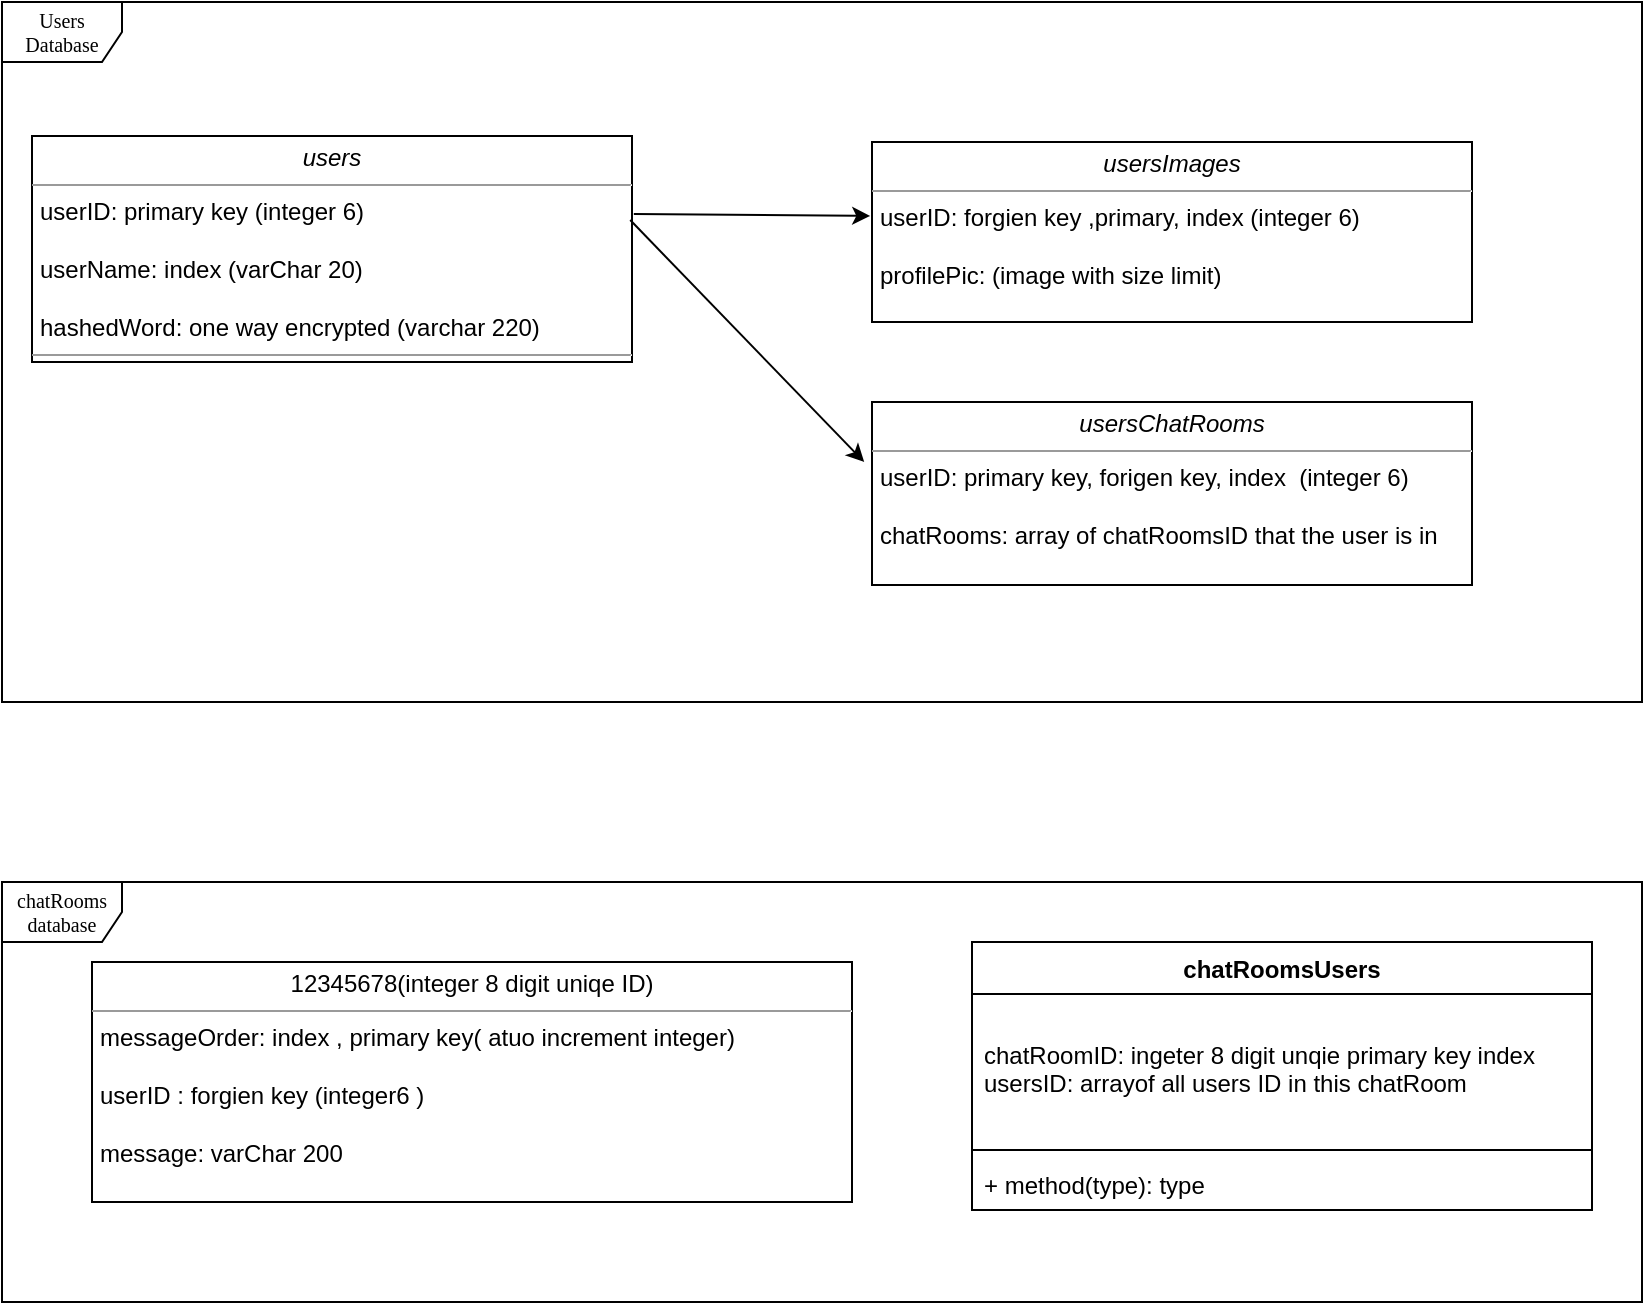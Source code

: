 <mxfile version="12.7.8" type="device"><diagram name="Page-1" id="c4acf3e9-155e-7222-9cf6-157b1a14988f"><mxGraphModel dx="1349" dy="502" grid="1" gridSize="10" guides="1" tooltips="1" connect="1" arrows="1" fold="1" page="1" pageScale="1" pageWidth="850" pageHeight="1100" background="#ffffff" math="0" shadow="0"><root><mxCell id="0"/><mxCell id="1" parent="0"/><mxCell id="17acba5748e5396b-1" value="Users Database" style="shape=umlFrame;whiteSpace=wrap;html=1;rounded=0;shadow=0;comic=0;labelBackgroundColor=none;strokeWidth=1;fontFamily=Verdana;fontSize=10;align=center;" parent="1" vertex="1"><mxGeometry x="15" y="20" width="820" height="350" as="geometry"/></mxCell><mxCell id="5d2195bd80daf111-18" value="&lt;p style=&quot;margin: 0px ; margin-top: 4px ; text-align: center&quot;&gt;&lt;i&gt;users&lt;/i&gt;&lt;br&gt;&lt;/p&gt;&lt;hr size=&quot;1&quot;&gt;&lt;p style=&quot;margin: 0px ; margin-left: 4px&quot;&gt;userID: primary key (integer 6)&lt;/p&gt;&lt;p style=&quot;margin: 0px ; margin-left: 4px&quot;&gt;&lt;br&gt;&lt;/p&gt;&lt;p style=&quot;margin: 0px ; margin-left: 4px&quot;&gt;userName: index (varChar 20)&lt;/p&gt;&lt;p style=&quot;margin: 0px ; margin-left: 4px&quot;&gt;&lt;br&gt;&lt;/p&gt;&lt;p style=&quot;margin: 0px ; margin-left: 4px&quot;&gt;hashedWord: one way encrypted (varchar 220)&lt;br&gt;&lt;/p&gt;&lt;hr size=&quot;1&quot;&gt;" style="verticalAlign=top;align=left;overflow=fill;fontSize=12;fontFamily=Helvetica;html=1;rounded=0;shadow=0;comic=0;labelBackgroundColor=none;strokeWidth=1" parent="1" vertex="1"><mxGeometry x="30" y="87" width="300" height="113" as="geometry"/></mxCell><mxCell id="_Q-_zCIcMHq32kUs3HDq-1" value="&lt;p style=&quot;margin: 0px ; margin-top: 4px ; text-align: center&quot;&gt;&lt;i&gt;usersImages&lt;/i&gt;&lt;br&gt;&lt;/p&gt;&lt;hr size=&quot;1&quot;&gt;&lt;p style=&quot;margin: 0px ; margin-left: 4px&quot;&gt;userID: forgien key ,primary, index (integer 6) &lt;br&gt;&lt;/p&gt;&lt;p style=&quot;margin: 0px ; margin-left: 4px&quot;&gt;&lt;br&gt;&lt;/p&gt;&lt;p style=&quot;margin: 0px ; margin-left: 4px&quot;&gt;profilePic: (image with size limit)&lt;br&gt;&lt;/p&gt;&lt;br&gt;&lt;hr size=&quot;1&quot;&gt;" style="verticalAlign=top;align=left;overflow=fill;fontSize=12;fontFamily=Helvetica;html=1;rounded=0;shadow=0;comic=0;labelBackgroundColor=none;strokeWidth=1" parent="1" vertex="1"><mxGeometry x="450" y="90" width="300" height="90" as="geometry"/></mxCell><mxCell id="_Q-_zCIcMHq32kUs3HDq-2" value="" style="endArrow=classic;html=1;entryX=-0.003;entryY=0.411;entryDx=0;entryDy=0;exitX=1.003;exitY=0.345;exitDx=0;exitDy=0;exitPerimeter=0;entryPerimeter=0;" parent="1" source="5d2195bd80daf111-18" target="_Q-_zCIcMHq32kUs3HDq-1" edge="1"><mxGeometry width="50" height="50" relative="1" as="geometry"><mxPoint x="400" y="240" as="sourcePoint"/><mxPoint x="450" y="190" as="targetPoint"/></mxGeometry></mxCell><mxCell id="_Q-_zCIcMHq32kUs3HDq-8" value="&lt;div&gt;chatRooms&lt;/div&gt;&lt;div&gt;database&lt;br&gt;&lt;/div&gt;" style="shape=umlFrame;whiteSpace=wrap;html=1;rounded=0;shadow=0;comic=0;labelBackgroundColor=none;strokeWidth=1;fontFamily=Verdana;fontSize=10;align=center;" parent="1" vertex="1"><mxGeometry x="15" y="460" width="820" height="210" as="geometry"/></mxCell><mxCell id="_Q-_zCIcMHq32kUs3HDq-9" value="&lt;p style=&quot;margin: 0px ; margin-top: 4px ; text-align: center&quot;&gt;&lt;i&gt;usersChatRooms&lt;/i&gt;&lt;br&gt;&lt;/p&gt;&lt;hr size=&quot;1&quot;&gt;&lt;p style=&quot;margin: 0px ; margin-left: 4px&quot;&gt;userID: primary key, forigen key, index&amp;nbsp; (integer 6)&lt;/p&gt;&lt;p style=&quot;margin: 0px ; margin-left: 4px&quot;&gt;&lt;br&gt;&lt;/p&gt;&lt;p style=&quot;margin: 0px ; margin-left: 4px&quot;&gt;chatRooms: array of chatRoomsID that the user is in&lt;br&gt;&lt;/p&gt;&lt;p style=&quot;margin: 0px ; margin-left: 4px&quot;&gt;&lt;br&gt;&lt;/p&gt;&lt;hr size=&quot;1&quot;&gt;" style="verticalAlign=top;align=left;overflow=fill;fontSize=12;fontFamily=Helvetica;html=1;rounded=0;shadow=0;comic=0;labelBackgroundColor=none;strokeWidth=1" parent="1" vertex="1"><mxGeometry x="450" y="220" width="300" height="91.5" as="geometry"/></mxCell><mxCell id="_Q-_zCIcMHq32kUs3HDq-10" value="" style="endArrow=classic;html=1;entryX=-0.013;entryY=0.328;entryDx=0;entryDy=0;exitX=0.997;exitY=0.372;exitDx=0;exitDy=0;exitPerimeter=0;entryPerimeter=0;" parent="1" source="5d2195bd80daf111-18" target="_Q-_zCIcMHq32kUs3HDq-9" edge="1"><mxGeometry width="50" height="50" relative="1" as="geometry"><mxPoint x="340.9" y="135.985" as="sourcePoint"/><mxPoint x="459.1" y="136.99" as="targetPoint"/></mxGeometry></mxCell><mxCell id="_Q-_zCIcMHq32kUs3HDq-11" value="&lt;p style=&quot;margin: 0px ; margin-top: 4px ; text-align: center&quot;&gt;12345678(integer 8 digit uniqe ID)&lt;br&gt;&lt;/p&gt;&lt;hr size=&quot;1&quot;&gt;&lt;p style=&quot;margin: 0px ; margin-left: 4px&quot;&gt;messageOrder: index , primary key( atuo increment integer)&lt;br&gt;&lt;/p&gt;&lt;p style=&quot;margin: 0px ; margin-left: 4px&quot;&gt;&lt;br&gt;&lt;/p&gt;&lt;p style=&quot;margin: 0px ; margin-left: 4px&quot;&gt;userID : forgien key (integer6 )&lt;/p&gt;&lt;p style=&quot;margin: 0px ; margin-left: 4px&quot;&gt;&lt;br&gt;&lt;/p&gt;&lt;p style=&quot;margin: 0px ; margin-left: 4px&quot;&gt;message: varChar 200&lt;br&gt;&lt;/p&gt;&lt;p style=&quot;margin: 0px ; margin-left: 4px&quot;&gt;&lt;br&gt;&lt;/p&gt;&lt;hr size=&quot;1&quot;&gt;" style="verticalAlign=top;align=left;overflow=fill;fontSize=12;fontFamily=Helvetica;html=1;rounded=0;shadow=0;comic=0;labelBackgroundColor=none;strokeWidth=1" parent="1" vertex="1"><mxGeometry x="60" y="500" width="380" height="120" as="geometry"/></mxCell><mxCell id="MibZToA1byUUgjgNKUWc-5" value="chatRoomsUsers" style="swimlane;fontStyle=1;align=center;verticalAlign=top;childLayout=stackLayout;horizontal=1;startSize=26;horizontalStack=0;resizeParent=1;resizeParentMax=0;resizeLast=0;collapsible=1;marginBottom=0;" vertex="1" parent="1"><mxGeometry x="500" y="490" width="310" height="134" as="geometry"/></mxCell><mxCell id="MibZToA1byUUgjgNKUWc-6" value="chatRoomID: ingeter 8 digit unqie primary key index&#xA;usersID: arrayof all users ID in this chatRoom" style="text;strokeColor=none;fillColor=none;align=left;verticalAlign=middle;spacingLeft=4;spacingRight=4;overflow=hidden;rotatable=0;points=[[0,0.5],[1,0.5]];portConstraint=eastwest;" vertex="1" parent="MibZToA1byUUgjgNKUWc-5"><mxGeometry y="26" width="310" height="74" as="geometry"/></mxCell><mxCell id="MibZToA1byUUgjgNKUWc-7" value="" style="line;strokeWidth=1;fillColor=none;align=left;verticalAlign=middle;spacingTop=-1;spacingLeft=3;spacingRight=3;rotatable=0;labelPosition=right;points=[];portConstraint=eastwest;" vertex="1" parent="MibZToA1byUUgjgNKUWc-5"><mxGeometry y="100" width="310" height="8" as="geometry"/></mxCell><mxCell id="MibZToA1byUUgjgNKUWc-8" value="+ method(type): type" style="text;strokeColor=none;fillColor=none;align=left;verticalAlign=top;spacingLeft=4;spacingRight=4;overflow=hidden;rotatable=0;points=[[0,0.5],[1,0.5]];portConstraint=eastwest;" vertex="1" parent="MibZToA1byUUgjgNKUWc-5"><mxGeometry y="108" width="310" height="26" as="geometry"/></mxCell></root></mxGraphModel></diagram></mxfile>